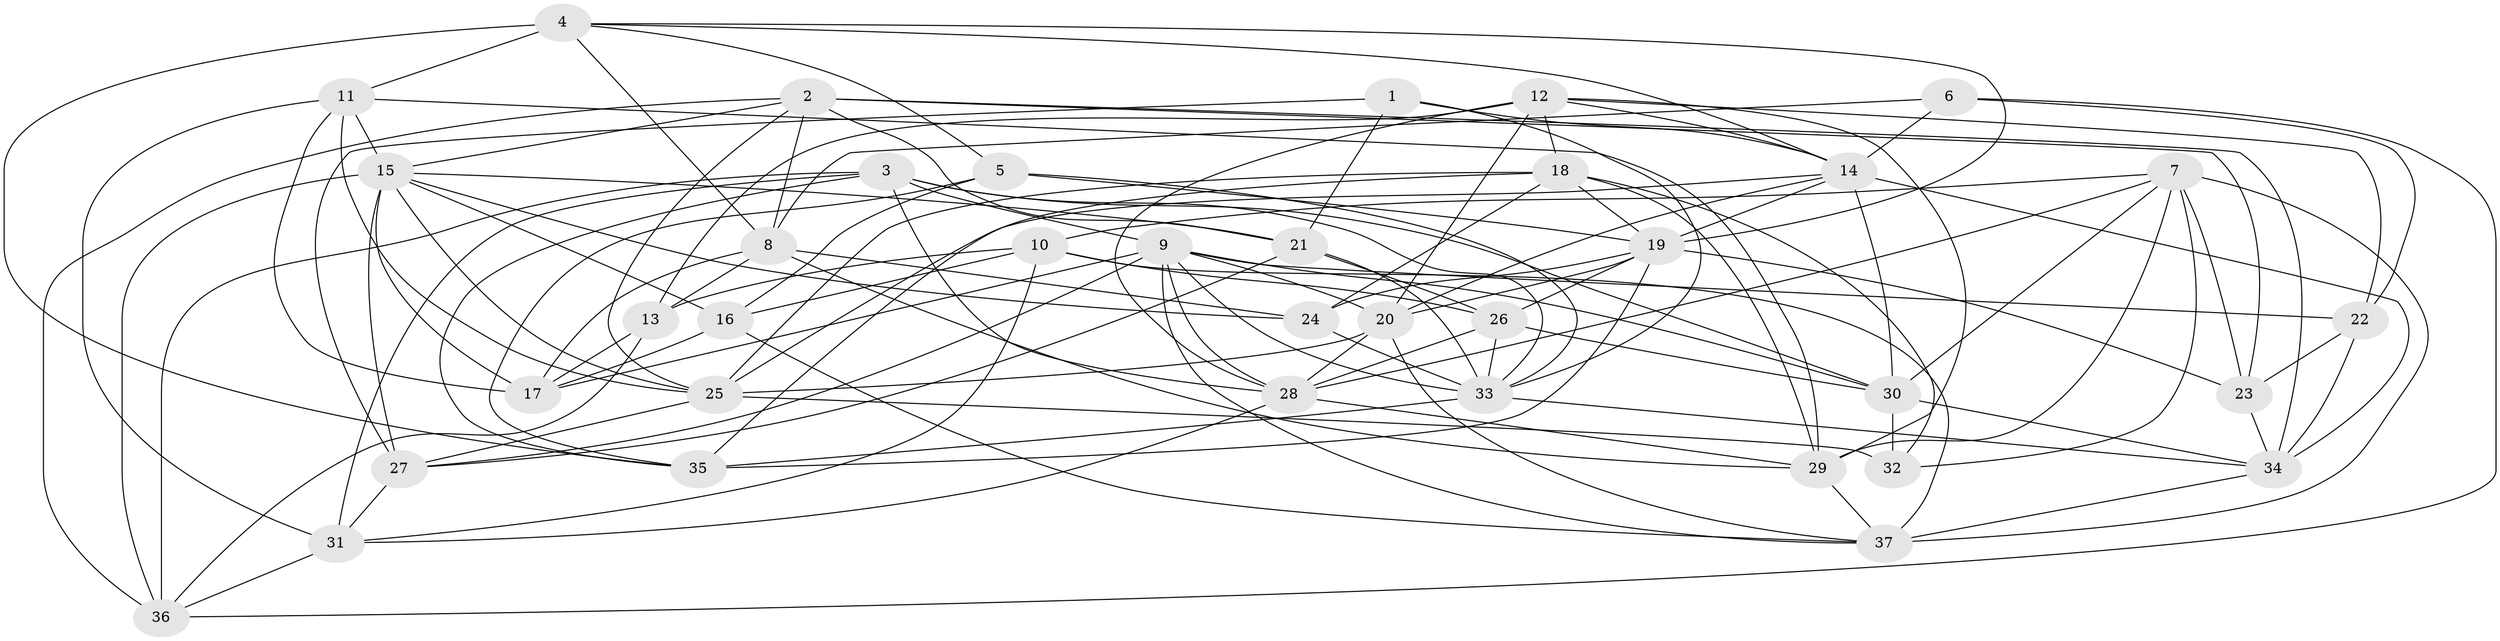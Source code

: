 // original degree distribution, {4: 1.0}
// Generated by graph-tools (version 1.1) at 2025/38/03/04/25 23:38:14]
// undirected, 37 vertices, 120 edges
graph export_dot {
  node [color=gray90,style=filled];
  1;
  2;
  3;
  4;
  5;
  6;
  7;
  8;
  9;
  10;
  11;
  12;
  13;
  14;
  15;
  16;
  17;
  18;
  19;
  20;
  21;
  22;
  23;
  24;
  25;
  26;
  27;
  28;
  29;
  30;
  31;
  32;
  33;
  34;
  35;
  36;
  37;
  1 -- 14 [weight=1.0];
  1 -- 21 [weight=1.0];
  1 -- 27 [weight=1.0];
  1 -- 33 [weight=1.0];
  2 -- 8 [weight=1.0];
  2 -- 15 [weight=1.0];
  2 -- 21 [weight=1.0];
  2 -- 23 [weight=1.0];
  2 -- 25 [weight=1.0];
  2 -- 34 [weight=1.0];
  2 -- 36 [weight=2.0];
  3 -- 9 [weight=2.0];
  3 -- 28 [weight=1.0];
  3 -- 30 [weight=1.0];
  3 -- 31 [weight=2.0];
  3 -- 33 [weight=1.0];
  3 -- 35 [weight=1.0];
  3 -- 36 [weight=2.0];
  4 -- 5 [weight=1.0];
  4 -- 8 [weight=1.0];
  4 -- 11 [weight=3.0];
  4 -- 14 [weight=1.0];
  4 -- 19 [weight=1.0];
  4 -- 35 [weight=1.0];
  5 -- 16 [weight=2.0];
  5 -- 19 [weight=1.0];
  5 -- 33 [weight=1.0];
  5 -- 35 [weight=1.0];
  6 -- 8 [weight=1.0];
  6 -- 14 [weight=1.0];
  6 -- 22 [weight=1.0];
  6 -- 36 [weight=1.0];
  7 -- 10 [weight=2.0];
  7 -- 23 [weight=1.0];
  7 -- 28 [weight=1.0];
  7 -- 29 [weight=1.0];
  7 -- 30 [weight=1.0];
  7 -- 32 [weight=3.0];
  7 -- 37 [weight=1.0];
  8 -- 13 [weight=2.0];
  8 -- 17 [weight=1.0];
  8 -- 24 [weight=1.0];
  8 -- 29 [weight=1.0];
  9 -- 17 [weight=1.0];
  9 -- 20 [weight=1.0];
  9 -- 22 [weight=1.0];
  9 -- 27 [weight=1.0];
  9 -- 28 [weight=1.0];
  9 -- 30 [weight=1.0];
  9 -- 33 [weight=1.0];
  9 -- 37 [weight=1.0];
  10 -- 13 [weight=2.0];
  10 -- 16 [weight=2.0];
  10 -- 26 [weight=1.0];
  10 -- 31 [weight=1.0];
  10 -- 37 [weight=2.0];
  11 -- 15 [weight=1.0];
  11 -- 17 [weight=2.0];
  11 -- 25 [weight=1.0];
  11 -- 29 [weight=1.0];
  11 -- 31 [weight=2.0];
  12 -- 13 [weight=2.0];
  12 -- 14 [weight=1.0];
  12 -- 18 [weight=1.0];
  12 -- 20 [weight=2.0];
  12 -- 22 [weight=1.0];
  12 -- 28 [weight=1.0];
  12 -- 29 [weight=2.0];
  13 -- 17 [weight=1.0];
  13 -- 36 [weight=1.0];
  14 -- 19 [weight=1.0];
  14 -- 20 [weight=1.0];
  14 -- 25 [weight=1.0];
  14 -- 30 [weight=2.0];
  14 -- 34 [weight=1.0];
  15 -- 16 [weight=1.0];
  15 -- 17 [weight=1.0];
  15 -- 21 [weight=1.0];
  15 -- 24 [weight=1.0];
  15 -- 25 [weight=1.0];
  15 -- 27 [weight=2.0];
  15 -- 36 [weight=1.0];
  16 -- 17 [weight=2.0];
  16 -- 37 [weight=1.0];
  18 -- 19 [weight=1.0];
  18 -- 24 [weight=2.0];
  18 -- 25 [weight=1.0];
  18 -- 29 [weight=1.0];
  18 -- 32 [weight=1.0];
  18 -- 35 [weight=1.0];
  19 -- 20 [weight=1.0];
  19 -- 23 [weight=2.0];
  19 -- 24 [weight=1.0];
  19 -- 26 [weight=1.0];
  19 -- 35 [weight=1.0];
  20 -- 25 [weight=1.0];
  20 -- 28 [weight=1.0];
  20 -- 37 [weight=1.0];
  21 -- 26 [weight=1.0];
  21 -- 27 [weight=2.0];
  21 -- 33 [weight=2.0];
  22 -- 23 [weight=1.0];
  22 -- 34 [weight=2.0];
  23 -- 34 [weight=1.0];
  24 -- 33 [weight=1.0];
  25 -- 27 [weight=1.0];
  25 -- 32 [weight=1.0];
  26 -- 28 [weight=1.0];
  26 -- 30 [weight=1.0];
  26 -- 33 [weight=1.0];
  27 -- 31 [weight=1.0];
  28 -- 29 [weight=1.0];
  28 -- 31 [weight=1.0];
  29 -- 37 [weight=1.0];
  30 -- 32 [weight=1.0];
  30 -- 34 [weight=1.0];
  31 -- 36 [weight=1.0];
  33 -- 34 [weight=1.0];
  33 -- 35 [weight=1.0];
  34 -- 37 [weight=1.0];
}

